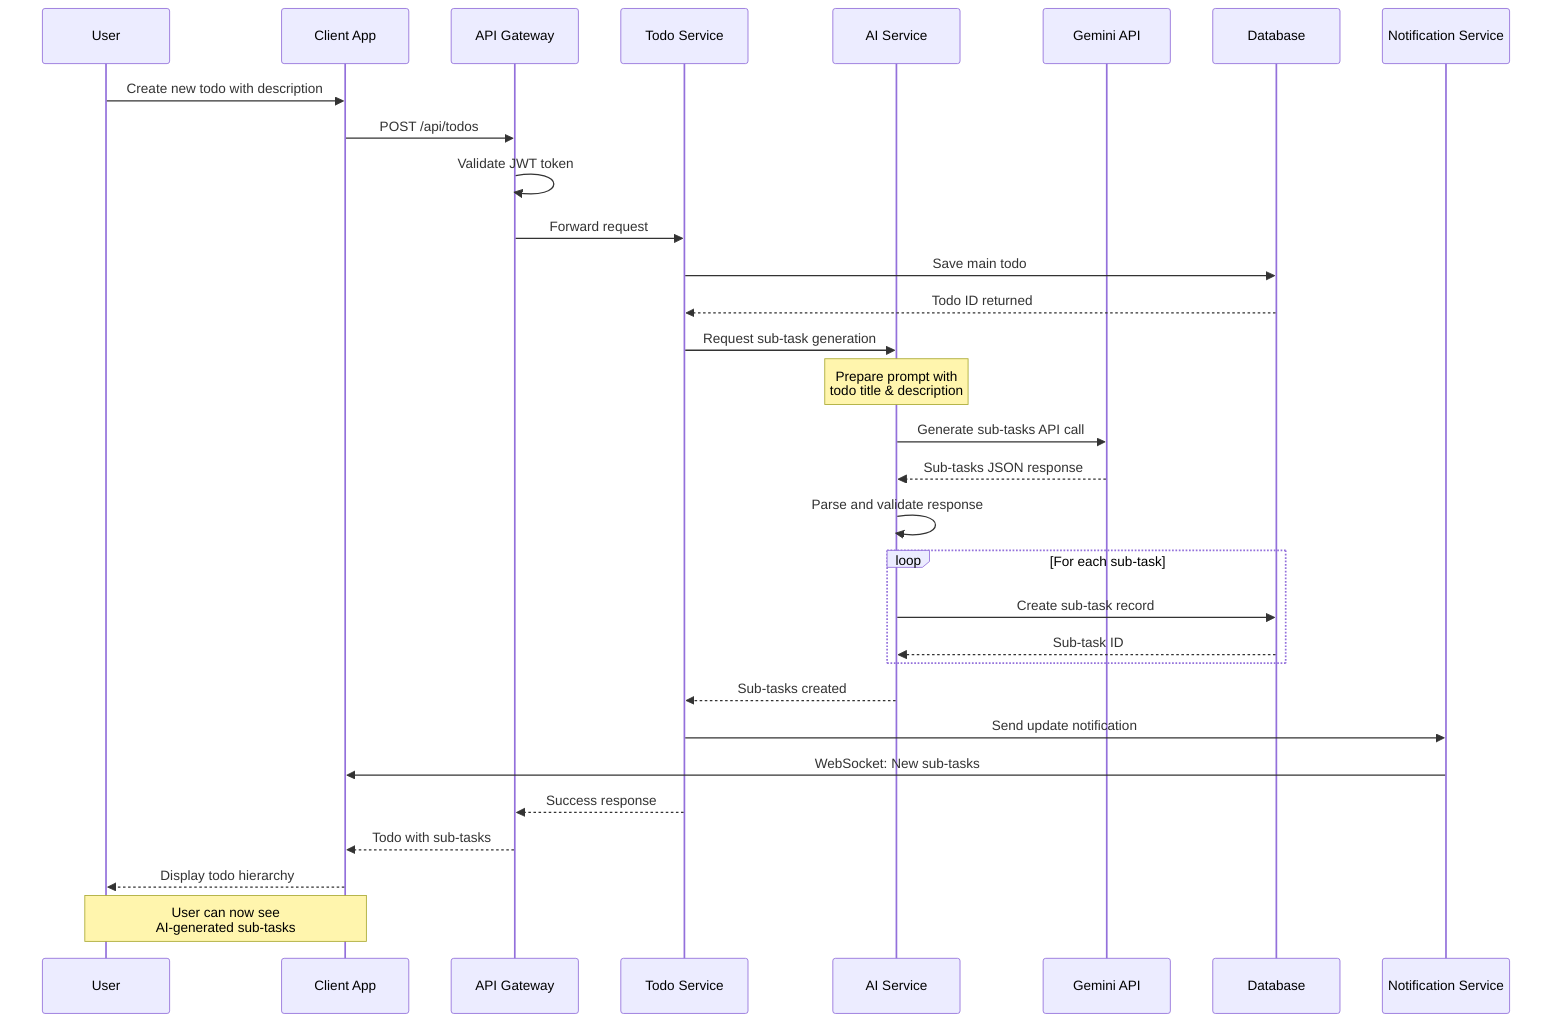 sequenceDiagram
    participant U as User
    participant C as Client App
    participant A as API Gateway
    participant T as Todo Service
    participant AI as AI Service
    participant G as Gemini API
    participant D as Database
    participant N as Notification Service
    
    U->>C: Create new todo with description
    C->>A: POST /api/todos
    A->>A: Validate JWT token
    A->>T: Forward request
    T->>D: Save main todo
    D-->>T: Todo ID returned
    
    T->>AI: Request sub-task generation
    Note over AI: Prepare prompt with<br/>todo title & description
    
    AI->>G: Generate sub-tasks API call
    G-->>AI: Sub-tasks JSON response
    
    AI->>AI: Parse and validate response
    
    loop For each sub-task
        AI->>D: Create sub-task record
        D-->>AI: Sub-task ID
    end
    
    AI-->>T: Sub-tasks created
    T->>N: Send update notification
    N->>C: WebSocket: New sub-tasks
    T-->>A: Success response
    A-->>C: Todo with sub-tasks
    C-->>U: Display todo hierarchy
    
    Note over U,C: User can now see<br/>AI-generated sub-tasks